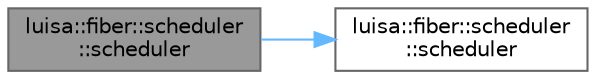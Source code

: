 digraph "luisa::fiber::scheduler::scheduler"
{
 // LATEX_PDF_SIZE
  bgcolor="transparent";
  edge [fontname=Helvetica,fontsize=10,labelfontname=Helvetica,labelfontsize=10];
  node [fontname=Helvetica,fontsize=10,shape=box,height=0.2,width=0.4];
  rankdir="LR";
  Node1 [id="Node000001",label="luisa::fiber::scheduler\l::scheduler",height=0.2,width=0.4,color="gray40", fillcolor="grey60", style="filled", fontcolor="black",tooltip=" "];
  Node1 -> Node2 [id="edge1_Node000001_Node000002",color="steelblue1",style="solid",tooltip=" "];
  Node2 [id="Node000002",label="luisa::fiber::scheduler\l::scheduler",height=0.2,width=0.4,color="grey40", fillcolor="white", style="filled",URL="$classluisa_1_1fiber_1_1scheduler.html#ad2ab3d7cbc114386405821953b64acf7",tooltip=" "];
}
